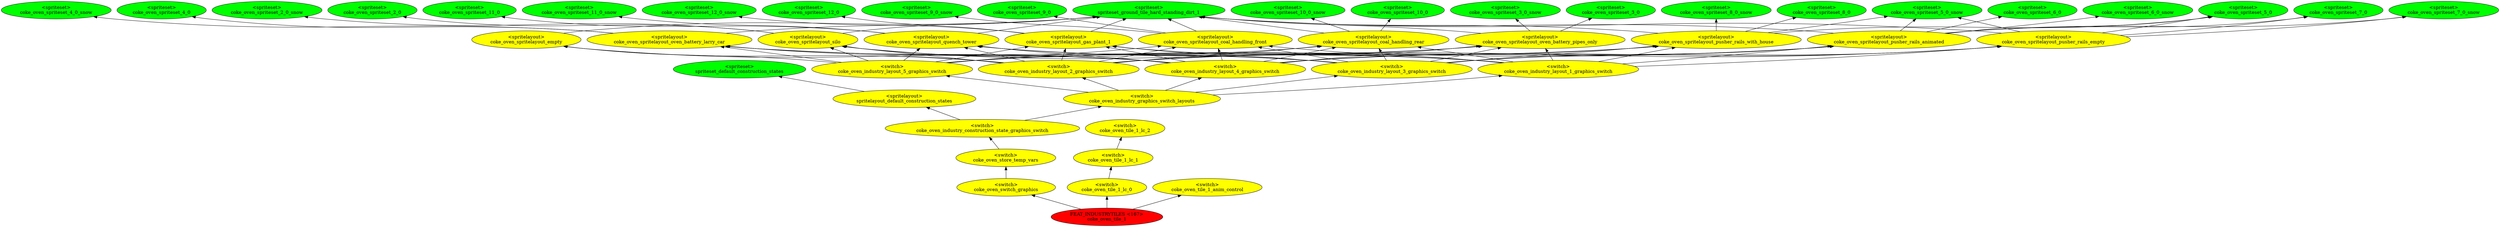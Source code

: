 digraph {
rankdir="BT"
spriteset_default_construction_states [fillcolor=green style="filled" label="<spriteset>\nspriteset_default_construction_states"]
spritelayout_default_construction_states [fillcolor=yellow style="filled" label="<spritelayout>\nspritelayout_default_construction_states"]
spriteset_ground_tile_hard_standing_dirt_1 [fillcolor=green style="filled" label="<spriteset>\nspriteset_ground_tile_hard_standing_dirt_1"]
coke_oven_spriteset_2_0 [fillcolor=green style="filled" label="<spriteset>\ncoke_oven_spriteset_2_0"]
coke_oven_spriteset_2_0_snow [fillcolor=green style="filled" label="<spriteset>\ncoke_oven_spriteset_2_0_snow"]
coke_oven_spriteset_3_0 [fillcolor=green style="filled" label="<spriteset>\ncoke_oven_spriteset_3_0"]
coke_oven_spriteset_3_0_snow [fillcolor=green style="filled" label="<spriteset>\ncoke_oven_spriteset_3_0_snow"]
coke_oven_spriteset_4_0 [fillcolor=green style="filled" label="<spriteset>\ncoke_oven_spriteset_4_0"]
coke_oven_spriteset_4_0_snow [fillcolor=green style="filled" label="<spriteset>\ncoke_oven_spriteset_4_0_snow"]
coke_oven_spriteset_5_0 [fillcolor=green style="filled" label="<spriteset>\ncoke_oven_spriteset_5_0"]
coke_oven_spriteset_5_0_snow [fillcolor=green style="filled" label="<spriteset>\ncoke_oven_spriteset_5_0_snow"]
coke_oven_spriteset_6_0 [fillcolor=green style="filled" label="<spriteset>\ncoke_oven_spriteset_6_0"]
coke_oven_spriteset_6_0_snow [fillcolor=green style="filled" label="<spriteset>\ncoke_oven_spriteset_6_0_snow"]
coke_oven_spriteset_7_0 [fillcolor=green style="filled" label="<spriteset>\ncoke_oven_spriteset_7_0"]
coke_oven_spriteset_7_0_snow [fillcolor=green style="filled" label="<spriteset>\ncoke_oven_spriteset_7_0_snow"]
coke_oven_spriteset_8_0 [fillcolor=green style="filled" label="<spriteset>\ncoke_oven_spriteset_8_0"]
coke_oven_spriteset_8_0_snow [fillcolor=green style="filled" label="<spriteset>\ncoke_oven_spriteset_8_0_snow"]
coke_oven_spriteset_9_0 [fillcolor=green style="filled" label="<spriteset>\ncoke_oven_spriteset_9_0"]
coke_oven_spriteset_9_0_snow [fillcolor=green style="filled" label="<spriteset>\ncoke_oven_spriteset_9_0_snow"]
coke_oven_spriteset_10_0 [fillcolor=green style="filled" label="<spriteset>\ncoke_oven_spriteset_10_0"]
coke_oven_spriteset_10_0_snow [fillcolor=green style="filled" label="<spriteset>\ncoke_oven_spriteset_10_0_snow"]
coke_oven_spriteset_11_0 [fillcolor=green style="filled" label="<spriteset>\ncoke_oven_spriteset_11_0"]
coke_oven_spriteset_11_0_snow [fillcolor=green style="filled" label="<spriteset>\ncoke_oven_spriteset_11_0_snow"]
coke_oven_spriteset_12_0 [fillcolor=green style="filled" label="<spriteset>\ncoke_oven_spriteset_12_0"]
coke_oven_spriteset_12_0_snow [fillcolor=green style="filled" label="<spriteset>\ncoke_oven_spriteset_12_0_snow"]
coke_oven_spritelayout_empty [fillcolor=yellow style="filled" label="<spritelayout>\ncoke_oven_spritelayout_empty"]
coke_oven_spritelayout_oven_battery_pipes_only [fillcolor=yellow style="filled" label="<spritelayout>\ncoke_oven_spritelayout_oven_battery_pipes_only"]
coke_oven_spritelayout_oven_battery_larry_car [fillcolor=yellow style="filled" label="<spritelayout>\ncoke_oven_spritelayout_oven_battery_larry_car"]
coke_oven_spritelayout_silo [fillcolor=yellow style="filled" label="<spritelayout>\ncoke_oven_spritelayout_silo"]
coke_oven_spritelayout_pusher_rails_empty [fillcolor=yellow style="filled" label="<spritelayout>\ncoke_oven_spritelayout_pusher_rails_empty"]
coke_oven_spritelayout_pusher_rails_animated [fillcolor=yellow style="filled" label="<spritelayout>\ncoke_oven_spritelayout_pusher_rails_animated"]
coke_oven_spritelayout_pusher_rails_with_house [fillcolor=yellow style="filled" label="<spritelayout>\ncoke_oven_spritelayout_pusher_rails_with_house"]
coke_oven_spritelayout_quench_tower [fillcolor=yellow style="filled" label="<spritelayout>\ncoke_oven_spritelayout_quench_tower"]
coke_oven_spritelayout_gas_plant_1 [fillcolor=yellow style="filled" label="<spritelayout>\ncoke_oven_spritelayout_gas_plant_1"]
coke_oven_spritelayout_coal_handling_front [fillcolor=yellow style="filled" label="<spritelayout>\ncoke_oven_spritelayout_coal_handling_front"]
coke_oven_spritelayout_coal_handling_rear [fillcolor=yellow style="filled" label="<spritelayout>\ncoke_oven_spritelayout_coal_handling_rear"]
coke_oven_industry_layout_1_graphics_switch [fillcolor=yellow style="filled" label="<switch>\ncoke_oven_industry_layout_1_graphics_switch"]
coke_oven_industry_layout_2_graphics_switch [fillcolor=yellow style="filled" label="<switch>\ncoke_oven_industry_layout_2_graphics_switch"]
coke_oven_industry_layout_3_graphics_switch [fillcolor=yellow style="filled" label="<switch>\ncoke_oven_industry_layout_3_graphics_switch"]
coke_oven_industry_layout_4_graphics_switch [fillcolor=yellow style="filled" label="<switch>\ncoke_oven_industry_layout_4_graphics_switch"]
coke_oven_industry_layout_5_graphics_switch [fillcolor=yellow style="filled" label="<switch>\ncoke_oven_industry_layout_5_graphics_switch"]
coke_oven_industry_graphics_switch_layouts [fillcolor=yellow style="filled" label="<switch>\ncoke_oven_industry_graphics_switch_layouts"]
coke_oven_industry_construction_state_graphics_switch [fillcolor=yellow style="filled" label="<switch>\ncoke_oven_industry_construction_state_graphics_switch"]
coke_oven_store_temp_vars [fillcolor=yellow style="filled" label="<switch>\ncoke_oven_store_temp_vars"]
coke_oven_switch_graphics [fillcolor=yellow style="filled" label="<switch>\ncoke_oven_switch_graphics"]
coke_oven_tile_1_lc_2 [fillcolor=yellow style="filled" label="<switch>\ncoke_oven_tile_1_lc_2"]
coke_oven_tile_1_lc_1 [fillcolor=yellow style="filled" label="<switch>\ncoke_oven_tile_1_lc_1"]
coke_oven_tile_1_lc_0 [fillcolor=yellow style="filled" label="<switch>\ncoke_oven_tile_1_lc_0"]
coke_oven_tile_1_anim_control [fillcolor=yellow style="filled" label="<switch>\ncoke_oven_tile_1_anim_control"]
coke_oven_tile_1 [fillcolor=red style="filled" label="FEAT_INDUSTRYTILES <167>\ncoke_oven_tile_1"]
coke_oven_industry_layout_2_graphics_switch->coke_oven_spritelayout_coal_handling_rear
coke_oven_industry_layout_4_graphics_switch->coke_oven_spritelayout_gas_plant_1
coke_oven_spritelayout_pusher_rails_with_house->coke_oven_spriteset_8_0
coke_oven_industry_layout_5_graphics_switch->coke_oven_spritelayout_pusher_rails_with_house
coke_oven_spritelayout_oven_battery_larry_car->coke_oven_spriteset_4_0_snow
coke_oven_spritelayout_oven_battery_pipes_only->spriteset_ground_tile_hard_standing_dirt_1
coke_oven_industry_layout_1_graphics_switch->coke_oven_spritelayout_coal_handling_front
coke_oven_spritelayout_silo->coke_oven_spriteset_2_0
coke_oven_industry_layout_4_graphics_switch->coke_oven_spritelayout_pusher_rails_empty
coke_oven_industry_layout_4_graphics_switch->coke_oven_spritelayout_coal_handling_front
coke_oven_industry_layout_3_graphics_switch->coke_oven_spritelayout_oven_battery_larry_car
coke_oven_switch_graphics->coke_oven_store_temp_vars
coke_oven_industry_layout_2_graphics_switch->coke_oven_spritelayout_pusher_rails_with_house
coke_oven_industry_layout_2_graphics_switch->coke_oven_spritelayout_quench_tower
coke_oven_industry_layout_1_graphics_switch->coke_oven_spritelayout_oven_battery_pipes_only
coke_oven_spritelayout_quench_tower->spriteset_ground_tile_hard_standing_dirt_1
coke_oven_industry_layout_2_graphics_switch->coke_oven_spritelayout_oven_battery_pipes_only
coke_oven_industry_construction_state_graphics_switch->spritelayout_default_construction_states
coke_oven_spritelayout_oven_battery_larry_car->spriteset_ground_tile_hard_standing_dirt_1
coke_oven_spritelayout_oven_battery_larry_car->coke_oven_spriteset_4_0
coke_oven_industry_layout_1_graphics_switch->coke_oven_spritelayout_oven_battery_larry_car
coke_oven_industry_layout_3_graphics_switch->coke_oven_spritelayout_coal_handling_rear
coke_oven_industry_layout_2_graphics_switch->coke_oven_spritelayout_pusher_rails_animated
coke_oven_tile_1_lc_0->coke_oven_tile_1_lc_1
coke_oven_spritelayout_gas_plant_1->spriteset_ground_tile_hard_standing_dirt_1
coke_oven_spritelayout_pusher_rails_animated->coke_oven_spriteset_7_0_snow
coke_oven_industry_layout_4_graphics_switch->coke_oven_spritelayout_pusher_rails_animated
coke_oven_spritelayout_pusher_rails_empty->coke_oven_spriteset_5_0
coke_oven_spritelayout_coal_handling_front->coke_oven_spriteset_9_0
coke_oven_spritelayout_pusher_rails_empty->coke_oven_spriteset_5_0_snow
coke_oven_industry_layout_2_graphics_switch->coke_oven_spritelayout_gas_plant_1
coke_oven_spritelayout_coal_handling_rear->coke_oven_spriteset_10_0
coke_oven_industry_layout_3_graphics_switch->coke_oven_spritelayout_gas_plant_1
coke_oven_industry_layout_4_graphics_switch->coke_oven_spritelayout_empty
coke_oven_industry_layout_3_graphics_switch->coke_oven_spritelayout_pusher_rails_animated
coke_oven_tile_1->coke_oven_tile_1_lc_0
coke_oven_spritelayout_coal_handling_front->spriteset_ground_tile_hard_standing_dirt_1
coke_oven_industry_layout_5_graphics_switch->coke_oven_spritelayout_oven_battery_pipes_only
coke_oven_industry_layout_2_graphics_switch->coke_oven_spritelayout_coal_handling_front
coke_oven_industry_layout_3_graphics_switch->coke_oven_spritelayout_pusher_rails_with_house
coke_oven_industry_layout_1_graphics_switch->coke_oven_spritelayout_coal_handling_rear
coke_oven_spritelayout_gas_plant_1->coke_oven_spriteset_12_0_snow
coke_oven_spritelayout_pusher_rails_animated->coke_oven_spriteset_5_0
coke_oven_industry_layout_2_graphics_switch->coke_oven_spritelayout_silo
coke_oven_spritelayout_quench_tower->coke_oven_spriteset_11_0
coke_oven_industry_layout_1_graphics_switch->coke_oven_spritelayout_silo
coke_oven_spritelayout_silo->spriteset_ground_tile_hard_standing_dirt_1
coke_oven_tile_1->coke_oven_switch_graphics
coke_oven_industry_layout_2_graphics_switch->coke_oven_spritelayout_pusher_rails_empty
coke_oven_industry_layout_1_graphics_switch->coke_oven_spritelayout_quench_tower
coke_oven_industry_graphics_switch_layouts->coke_oven_industry_layout_3_graphics_switch
coke_oven_spritelayout_pusher_rails_empty->coke_oven_spriteset_7_0_snow
coke_oven_industry_layout_1_graphics_switch->coke_oven_spritelayout_pusher_rails_empty
coke_oven_industry_graphics_switch_layouts->coke_oven_industry_layout_4_graphics_switch
coke_oven_industry_layout_3_graphics_switch->coke_oven_spritelayout_coal_handling_front
coke_oven_spritelayout_empty->spriteset_ground_tile_hard_standing_dirt_1
coke_oven_industry_construction_state_graphics_switch->coke_oven_industry_graphics_switch_layouts
coke_oven_spritelayout_pusher_rails_animated->coke_oven_spriteset_6_0_snow
coke_oven_spritelayout_quench_tower->coke_oven_spriteset_11_0_snow
coke_oven_spritelayout_pusher_rails_with_house->coke_oven_spriteset_5_0
coke_oven_spritelayout_coal_handling_front->coke_oven_spriteset_9_0_snow
coke_oven_industry_layout_4_graphics_switch->coke_oven_spritelayout_silo
coke_oven_industry_layout_5_graphics_switch->coke_oven_spritelayout_coal_handling_rear
coke_oven_industry_layout_3_graphics_switch->coke_oven_spritelayout_pusher_rails_empty
coke_oven_spritelayout_coal_handling_rear->spriteset_ground_tile_hard_standing_dirt_1
coke_oven_industry_layout_4_graphics_switch->coke_oven_spritelayout_pusher_rails_with_house
coke_oven_industry_layout_4_graphics_switch->coke_oven_spritelayout_oven_battery_pipes_only
coke_oven_industry_layout_5_graphics_switch->coke_oven_spritelayout_gas_plant_1
coke_oven_industry_layout_4_graphics_switch->coke_oven_spritelayout_coal_handling_rear
coke_oven_industry_layout_5_graphics_switch->coke_oven_spritelayout_coal_handling_front
coke_oven_spritelayout_pusher_rails_empty->spriteset_ground_tile_hard_standing_dirt_1
coke_oven_industry_layout_5_graphics_switch->coke_oven_spritelayout_silo
coke_oven_industry_layout_1_graphics_switch->coke_oven_spritelayout_gas_plant_1
coke_oven_industry_layout_5_graphics_switch->coke_oven_spritelayout_empty
coke_oven_spritelayout_silo->coke_oven_spriteset_2_0_snow
coke_oven_industry_layout_3_graphics_switch->coke_oven_spritelayout_silo
coke_oven_spritelayout_pusher_rails_with_house->coke_oven_spriteset_8_0_snow
coke_oven_spritelayout_pusher_rails_with_house->spriteset_ground_tile_hard_standing_dirt_1
coke_oven_industry_layout_2_graphics_switch->coke_oven_spritelayout_oven_battery_larry_car
coke_oven_industry_layout_1_graphics_switch->coke_oven_spritelayout_pusher_rails_animated
coke_oven_spritelayout_pusher_rails_empty->coke_oven_spriteset_7_0
coke_oven_store_temp_vars->coke_oven_industry_construction_state_graphics_switch
coke_oven_industry_layout_3_graphics_switch->coke_oven_spritelayout_oven_battery_pipes_only
coke_oven_spritelayout_pusher_rails_animated->coke_oven_spriteset_7_0
coke_oven_spritelayout_pusher_rails_with_house->coke_oven_spriteset_5_0_snow
coke_oven_tile_1->coke_oven_tile_1_anim_control
coke_oven_industry_layout_1_graphics_switch->coke_oven_spritelayout_pusher_rails_with_house
coke_oven_spritelayout_coal_handling_rear->coke_oven_spriteset_10_0_snow
spritelayout_default_construction_states->spriteset_default_construction_states
coke_oven_industry_graphics_switch_layouts->coke_oven_industry_layout_2_graphics_switch
coke_oven_spritelayout_pusher_rails_animated->spriteset_ground_tile_hard_standing_dirt_1
coke_oven_spritelayout_gas_plant_1->coke_oven_spriteset_12_0
coke_oven_industry_layout_5_graphics_switch->coke_oven_spritelayout_pusher_rails_animated
coke_oven_industry_graphics_switch_layouts->coke_oven_industry_layout_1_graphics_switch
coke_oven_spritelayout_oven_battery_pipes_only->coke_oven_spriteset_3_0_snow
coke_oven_industry_layout_2_graphics_switch->coke_oven_spritelayout_empty
coke_oven_spritelayout_pusher_rails_animated->coke_oven_spriteset_6_0
coke_oven_spritelayout_pusher_rails_animated->coke_oven_spriteset_5_0_snow
coke_oven_spritelayout_oven_battery_pipes_only->coke_oven_spriteset_3_0
coke_oven_tile_1_lc_1->coke_oven_tile_1_lc_2
coke_oven_industry_layout_3_graphics_switch->coke_oven_spritelayout_quench_tower
coke_oven_industry_layout_5_graphics_switch->coke_oven_spritelayout_oven_battery_larry_car
coke_oven_industry_layout_4_graphics_switch->coke_oven_spritelayout_quench_tower
coke_oven_industry_layout_4_graphics_switch->coke_oven_spritelayout_oven_battery_larry_car
coke_oven_industry_layout_5_graphics_switch->coke_oven_spritelayout_quench_tower
coke_oven_industry_graphics_switch_layouts->coke_oven_industry_layout_5_graphics_switch
}

